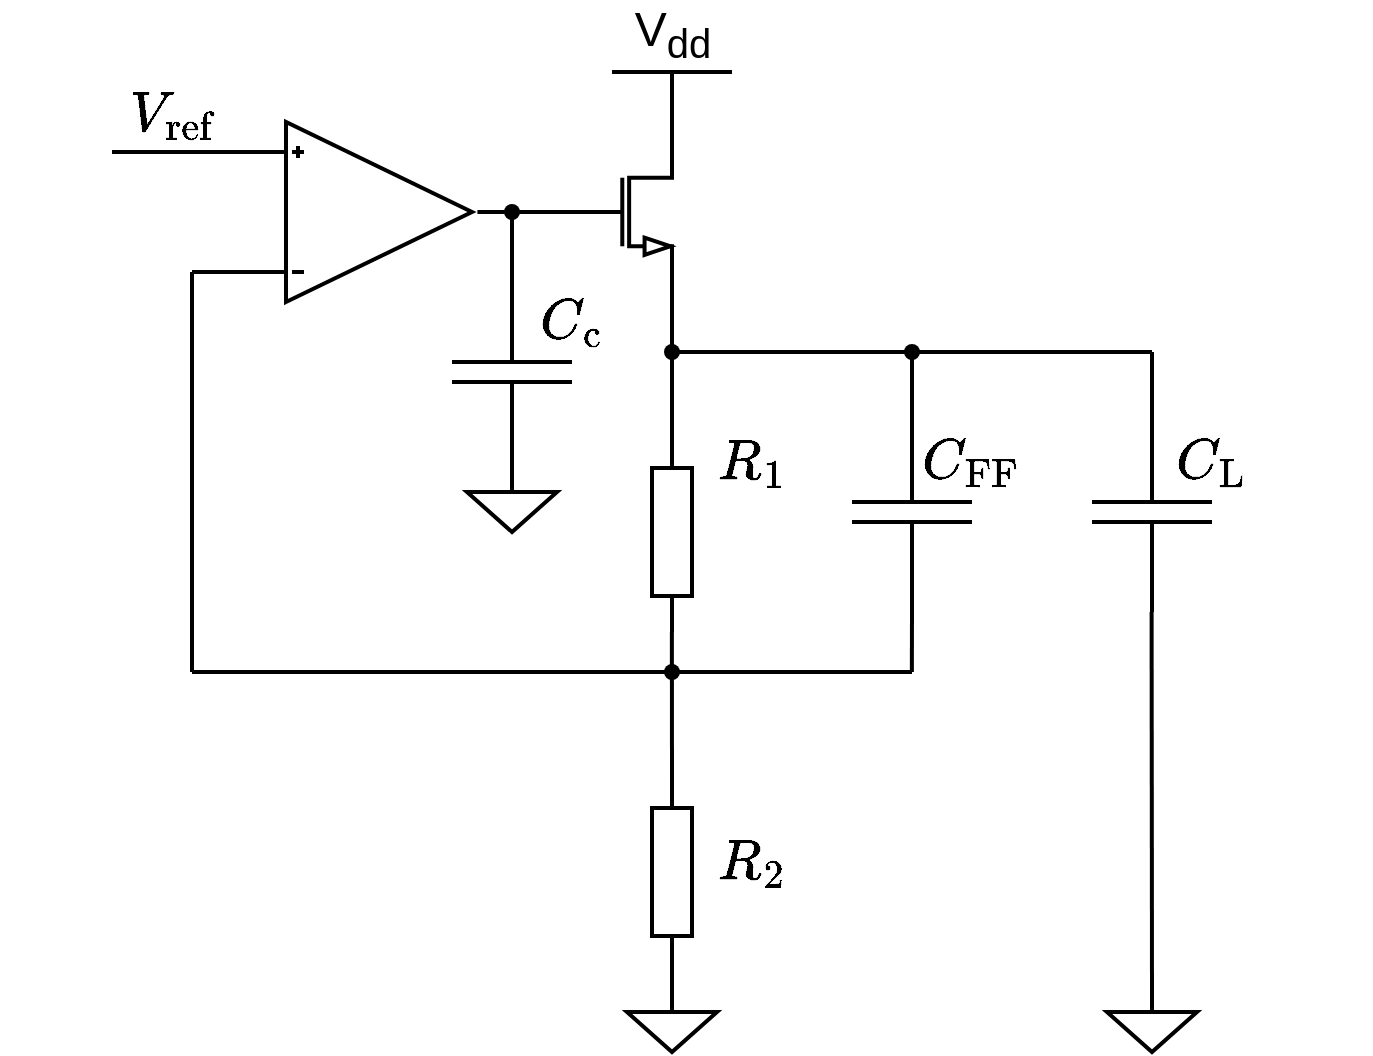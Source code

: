 <mxfile version="20.7.4" type="device"><diagram id="y_Fx8cpxeCRsUvOVOIz-" name="Page-1"><mxGraphModel dx="962" dy="586" grid="1" gridSize="10" guides="1" tooltips="1" connect="1" arrows="1" fold="1" page="1" pageScale="1" pageWidth="850" pageHeight="1100" math="1" shadow="0"><root><mxCell id="0"/><mxCell id="1" parent="0"/><mxCell id="YG67hOoaq_T2QzRRsY1z-1" value="" style="pointerEvents=1;verticalLabelPosition=bottom;shadow=0;dashed=0;align=center;html=1;verticalAlign=top;shape=mxgraph.electrical.resistors.resistor_1;direction=south;strokeWidth=2;" parent="1" vertex="1"><mxGeometry x="310" y="280" width="20" height="100" as="geometry"/></mxCell><mxCell id="YG67hOoaq_T2QzRRsY1z-19" style="edgeStyle=none;rounded=0;orthogonalLoop=1;jettySize=auto;html=1;exitX=1;exitY=0.5;exitDx=0;exitDy=0;exitPerimeter=0;entryX=0.5;entryY=0;entryDx=0;entryDy=0;entryPerimeter=0;endArrow=none;endFill=0;strokeWidth=2;" parent="1" source="YG67hOoaq_T2QzRRsY1z-2" target="YG67hOoaq_T2QzRRsY1z-18" edge="1"><mxGeometry relative="1" as="geometry"/></mxCell><mxCell id="YG67hOoaq_T2QzRRsY1z-2" value="" style="pointerEvents=1;verticalLabelPosition=bottom;shadow=0;dashed=0;align=center;html=1;verticalAlign=top;shape=mxgraph.electrical.resistors.resistor_1;direction=south;strokeWidth=2;" parent="1" vertex="1"><mxGeometry x="310" y="450" width="20" height="100" as="geometry"/></mxCell><mxCell id="YG67hOoaq_T2QzRRsY1z-6" style="edgeStyle=none;rounded=0;orthogonalLoop=1;jettySize=auto;html=1;exitX=0;exitY=0.5;exitDx=0;exitDy=0;exitPerimeter=0;endArrow=none;endFill=0;strokeWidth=2;" parent="1" source="YG67hOoaq_T2QzRRsY1z-4" edge="1"><mxGeometry relative="1" as="geometry"><mxPoint x="440" y="240" as="targetPoint"/></mxGeometry></mxCell><mxCell id="YG67hOoaq_T2QzRRsY1z-11" style="edgeStyle=none;rounded=0;orthogonalLoop=1;jettySize=auto;html=1;exitX=1;exitY=0.5;exitDx=0;exitDy=0;exitPerimeter=0;endArrow=none;endFill=0;strokeWidth=2;" parent="1" source="YG67hOoaq_T2QzRRsY1z-4" edge="1"><mxGeometry relative="1" as="geometry"><mxPoint x="439.923" y="400" as="targetPoint"/></mxGeometry></mxCell><mxCell id="YG67hOoaq_T2QzRRsY1z-4" value="" style="pointerEvents=1;verticalLabelPosition=bottom;shadow=0;dashed=0;align=center;html=1;verticalAlign=top;shape=mxgraph.electrical.capacitors.capacitor_1;direction=south;strokeWidth=2;" parent="1" vertex="1"><mxGeometry x="410" y="270" width="60" height="100" as="geometry"/></mxCell><mxCell id="YG67hOoaq_T2QzRRsY1z-7" style="edgeStyle=none;rounded=0;orthogonalLoop=1;jettySize=auto;html=1;exitDx=0;exitDy=0;exitPerimeter=0;endArrow=none;endFill=0;startArrow=none;strokeWidth=2;" parent="1" source="YG67hOoaq_T2QzRRsY1z-16" edge="1"><mxGeometry relative="1" as="geometry"><mxPoint x="320" y="200" as="targetPoint"/><mxPoint x="319.83" y="280.0" as="sourcePoint"/></mxGeometry></mxCell><mxCell id="YG67hOoaq_T2QzRRsY1z-8" style="edgeStyle=none;rounded=0;orthogonalLoop=1;jettySize=auto;html=1;endArrow=none;endFill=0;strokeWidth=2;" parent="1" edge="1"><mxGeometry relative="1" as="geometry"><mxPoint x="320" y="240" as="targetPoint"/><mxPoint x="560" y="240" as="sourcePoint"/></mxGeometry></mxCell><mxCell id="YG67hOoaq_T2QzRRsY1z-9" style="edgeStyle=none;rounded=0;orthogonalLoop=1;jettySize=auto;html=1;endArrow=none;endFill=0;strokeWidth=2;" parent="1" edge="1"><mxGeometry relative="1" as="geometry"><mxPoint x="319.93" y="380" as="targetPoint"/><mxPoint x="320" y="450" as="sourcePoint"/></mxGeometry></mxCell><mxCell id="YG67hOoaq_T2QzRRsY1z-10" style="edgeStyle=none;rounded=0;orthogonalLoop=1;jettySize=auto;html=1;endArrow=none;endFill=0;strokeWidth=2;" parent="1" edge="1"><mxGeometry relative="1" as="geometry"><mxPoint x="320" y="400" as="targetPoint"/><mxPoint x="440" y="400" as="sourcePoint"/></mxGeometry></mxCell><mxCell id="3VKPpBdFlW4hy_DWduhg-1" style="edgeStyle=orthogonalEdgeStyle;rounded=0;orthogonalLoop=1;jettySize=auto;html=1;exitX=0;exitY=0.5;exitDx=0;exitDy=0;exitPerimeter=0;entryX=1.028;entryY=0.494;entryDx=0;entryDy=0;entryPerimeter=0;endArrow=none;endFill=0;strokeWidth=2;" edge="1" parent="1" source="YG67hOoaq_T2QzRRsY1z-12" target="YG67hOoaq_T2QzRRsY1z-27"><mxGeometry relative="1" as="geometry"/></mxCell><mxCell id="YG67hOoaq_T2QzRRsY1z-12" value="" style="verticalLabelPosition=bottom;shadow=0;dashed=0;align=center;html=1;verticalAlign=top;shape=mxgraph.electrical.transistors.nmos;pointerEvents=1;strokeWidth=2;" parent="1" vertex="1"><mxGeometry x="260" y="120" width="60" height="100" as="geometry"/></mxCell><mxCell id="YG67hOoaq_T2QzRRsY1z-13" style="edgeStyle=none;rounded=0;orthogonalLoop=1;jettySize=auto;html=1;endArrow=none;endFill=0;startArrow=none;strokeWidth=2;" parent="1" source="YG67hOoaq_T2QzRRsY1z-14" edge="1"><mxGeometry relative="1" as="geometry"><mxPoint x="80" y="400" as="targetPoint"/><mxPoint x="320" y="400" as="sourcePoint"/></mxGeometry></mxCell><mxCell id="YG67hOoaq_T2QzRRsY1z-14" value="" style="shape=waypoint;sketch=0;fillStyle=solid;size=6;pointerEvents=1;points=[];fillColor=none;resizable=0;rotatable=0;perimeter=centerPerimeter;snapToPoint=1;strokeWidth=2;" parent="1" vertex="1"><mxGeometry x="300" y="380" width="40" height="40" as="geometry"/></mxCell><mxCell id="YG67hOoaq_T2QzRRsY1z-15" value="" style="edgeStyle=none;rounded=0;orthogonalLoop=1;jettySize=auto;html=1;endArrow=none;endFill=0;strokeWidth=2;" parent="1" target="YG67hOoaq_T2QzRRsY1z-14" edge="1"><mxGeometry relative="1" as="geometry"><mxPoint x="200" y="400" as="targetPoint"/><mxPoint x="320" y="400" as="sourcePoint"/></mxGeometry></mxCell><mxCell id="YG67hOoaq_T2QzRRsY1z-16" value="" style="shape=waypoint;sketch=0;fillStyle=solid;size=6;pointerEvents=1;points=[];fillColor=none;resizable=0;rotatable=0;perimeter=centerPerimeter;snapToPoint=1;strokeWidth=2;" parent="1" vertex="1"><mxGeometry x="300" y="220" width="40" height="40" as="geometry"/></mxCell><mxCell id="YG67hOoaq_T2QzRRsY1z-17" value="" style="edgeStyle=none;rounded=0;orthogonalLoop=1;jettySize=auto;html=1;exitX=0;exitY=0.5;exitDx=0;exitDy=0;exitPerimeter=0;endArrow=none;endFill=0;strokeWidth=2;" parent="1" source="YG67hOoaq_T2QzRRsY1z-1" target="YG67hOoaq_T2QzRRsY1z-16" edge="1"><mxGeometry relative="1" as="geometry"><mxPoint x="320" y="150" as="targetPoint"/><mxPoint x="320" y="280" as="sourcePoint"/></mxGeometry></mxCell><mxCell id="YG67hOoaq_T2QzRRsY1z-18" value="" style="pointerEvents=1;verticalLabelPosition=bottom;shadow=0;dashed=0;align=center;html=1;verticalAlign=top;shape=mxgraph.electrical.signal_sources.signal_ground;strokeWidth=2;" parent="1" vertex="1"><mxGeometry x="297.5" y="560" width="45" height="30" as="geometry"/></mxCell><mxCell id="YG67hOoaq_T2QzRRsY1z-20" value="V&lt;sub&gt;dd&lt;/sub&gt;" style="verticalLabelPosition=top;verticalAlign=bottom;shape=stencil(pZJBDoIwEEVP060hLbI3qEvvUGGURmhJqaC3d+hgQsG60KSb+b/58zodJvKuki0wnsiuhcIxsWec99Iqea5R5uhUJKYJlZ2z5gaDKt1kKF2BVY7cgbTMXxYHluxQHI/IC6M1tlBGd4Ez8zFbKo1RiZYNUNSJglvs0YADS+oE85iqzZbqZ+AyflwwoBLDEPnFWLhac9flR75Wji9eGW+7MT3MiAKeNAIUJtRKzxKyXyJCCPE/xSLia4Ifb2RKuGh+b2K/spq9V2k5vfAC);shadow=0;dashed=0;align=center;strokeWidth=2;fontSize=24;html=1;flipV=1;" parent="1" vertex="1"><mxGeometry x="290" y="100" width="60" height="40" as="geometry"/></mxCell><mxCell id="YG67hOoaq_T2QzRRsY1z-26" style="edgeStyle=none;rounded=0;orthogonalLoop=1;jettySize=auto;html=1;exitX=0;exitY=0.5;exitDx=0;exitDy=0;exitPerimeter=0;endArrow=none;endFill=0;strokeWidth=2;" parent="1" source="YG67hOoaq_T2QzRRsY1z-21" edge="1"><mxGeometry relative="1" as="geometry"><mxPoint x="560" y="240" as="targetPoint"/></mxGeometry></mxCell><mxCell id="YG67hOoaq_T2QzRRsY1z-21" value="" style="pointerEvents=1;verticalLabelPosition=bottom;shadow=0;dashed=0;align=center;html=1;verticalAlign=top;shape=mxgraph.electrical.capacitors.capacitor_1;direction=south;strokeWidth=2;" parent="1" vertex="1"><mxGeometry x="530" y="270" width="60" height="100" as="geometry"/></mxCell><mxCell id="YG67hOoaq_T2QzRRsY1z-23" value="" style="shape=waypoint;sketch=0;fillStyle=solid;size=6;pointerEvents=1;points=[];fillColor=none;resizable=0;rotatable=0;perimeter=centerPerimeter;snapToPoint=1;strokeWidth=2;" parent="1" vertex="1"><mxGeometry x="420" y="220" width="40" height="40" as="geometry"/></mxCell><mxCell id="YG67hOoaq_T2QzRRsY1z-24" style="edgeStyle=none;rounded=0;orthogonalLoop=1;jettySize=auto;html=1;endArrow=none;endFill=0;strokeWidth=2;" parent="1" edge="1"><mxGeometry relative="1" as="geometry"><mxPoint x="559.8" y="370" as="targetPoint"/><mxPoint x="560" y="560" as="sourcePoint"/></mxGeometry></mxCell><mxCell id="YG67hOoaq_T2QzRRsY1z-25" value="" style="pointerEvents=1;verticalLabelPosition=bottom;shadow=0;dashed=0;align=center;html=1;verticalAlign=top;shape=mxgraph.electrical.signal_sources.signal_ground;strokeWidth=2;" parent="1" vertex="1"><mxGeometry x="537.5" y="560" width="45" height="30" as="geometry"/></mxCell><mxCell id="YG67hOoaq_T2QzRRsY1z-27" value="" style="verticalLabelPosition=bottom;shadow=0;dashed=0;align=center;html=1;verticalAlign=top;shape=stencil(pVbRboMwDPyaPK4iSUvpY8e2131DStMRNSQopO329zMEtoZCREFCSD7D3WHHFoimVc5KjkjEqpJnFtE3RMiVGcEOEmACmdyBu8iFihXcIZ8lN8wKrZgEfF+UcMfuocoafeY3cbTt20Ll3AjrsreWMalD+o6iPYD1RdNMKwU+gLTyMnd54GZCWc+KUC+OGiyJgltuHN56/vainzZa4XjjEEQ+nlND5HWGXkLn6emLnaCGe2rztACG3kk85fNWMSb9kuIlqmSmarIbVqUpIGNHiqYHlp2/jL6o46DXktWn9yHRpQt95f+2Nr6lUBU6AinUHYGbhj+GdbB9wxS+h90kE5nUFQ80DPCHOjToSPFoetKGB6p6ElK69RBQfar0/pjhxYWbxhDysF3sYRqD7yHuFWJS/4MUMQ1vkWGSZHE/8HpxQ5LFDemZmNMR7O/kLZnhokeRhPfr0Lh2udGpa157GNsGdb8HDfAL);flipV=1;points=[[0,0.17,0,0,0],[0,0.83,0,0,0],[1,0.5,0,0,0]];movable=1;resizable=1;rotatable=1;deletable=1;editable=1;connectable=1;strokeWidth=2;" parent="1" vertex="1"><mxGeometry x="122" y="125" width="98" height="90" as="geometry"/></mxCell><mxCell id="YG67hOoaq_T2QzRRsY1z-28" style="edgeStyle=none;rounded=0;orthogonalLoop=1;jettySize=auto;html=1;exitX=0;exitY=0.5;exitDx=0;exitDy=0;exitPerimeter=0;endArrow=none;endFill=0;strokeWidth=2;" parent="1" edge="1"><mxGeometry x="-1" y="228" relative="1" as="geometry"><mxPoint x="80" y="200" as="targetPoint"/><mxPoint x="80" y="400" as="sourcePoint"/><mxPoint x="8" y="60" as="offset"/></mxGeometry></mxCell><mxCell id="YG67hOoaq_T2QzRRsY1z-29" style="edgeStyle=none;rounded=0;orthogonalLoop=1;jettySize=auto;html=1;endArrow=none;endFill=0;strokeWidth=2;" parent="1" edge="1"><mxGeometry relative="1" as="geometry"><mxPoint x="80" y="200" as="targetPoint"/><mxPoint x="122" y="200" as="sourcePoint"/></mxGeometry></mxCell><mxCell id="YG67hOoaq_T2QzRRsY1z-30" style="edgeStyle=none;rounded=0;orthogonalLoop=1;jettySize=auto;html=1;endArrow=none;endFill=0;strokeWidth=2;" parent="1" edge="1"><mxGeometry relative="1" as="geometry"><mxPoint x="40" y="140" as="targetPoint"/><mxPoint x="122" y="140" as="sourcePoint"/></mxGeometry></mxCell><mxCell id="YG67hOoaq_T2QzRRsY1z-32" value="&lt;font style=&quot;font-size: 24px;&quot;&gt;$$V_\text{ref}$$&lt;/font&gt;" style="text;html=1;strokeColor=none;fillColor=none;align=center;verticalAlign=middle;whiteSpace=wrap;rounded=0;strokeWidth=2;" parent="1" vertex="1"><mxGeometry x="40" y="106" width="60" height="30" as="geometry"/></mxCell><mxCell id="YG67hOoaq_T2QzRRsY1z-33" value="&lt;font style=&quot;font-size: 24px;&quot;&gt;$$R_\text{1}$$&lt;/font&gt;" style="text;html=1;strokeColor=none;fillColor=none;align=center;verticalAlign=middle;whiteSpace=wrap;rounded=0;strokeWidth=2;" parent="1" vertex="1"><mxGeometry x="330" y="280" width="60" height="30" as="geometry"/></mxCell><mxCell id="YG67hOoaq_T2QzRRsY1z-34" value="&lt;font style=&quot;font-size: 24px;&quot;&gt;$$R_\text{2}$$&lt;/font&gt;" style="text;html=1;strokeColor=none;fillColor=none;align=center;verticalAlign=middle;whiteSpace=wrap;rounded=0;strokeWidth=2;" parent="1" vertex="1"><mxGeometry x="330" y="480" width="60" height="30" as="geometry"/></mxCell><mxCell id="YG67hOoaq_T2QzRRsY1z-35" value="&lt;font style=&quot;font-size: 24px;&quot;&gt;$$C_\text{FF}$$&lt;/font&gt;" style="text;html=1;strokeColor=none;fillColor=none;align=center;verticalAlign=middle;whiteSpace=wrap;rounded=0;strokeWidth=2;" parent="1" vertex="1"><mxGeometry x="440" y="280" width="60" height="30" as="geometry"/></mxCell><mxCell id="YG67hOoaq_T2QzRRsY1z-36" value="&lt;font style=&quot;font-size: 24px;&quot;&gt;$$C_\text{L}$$&lt;/font&gt;" style="text;html=1;strokeColor=none;fillColor=none;align=center;verticalAlign=middle;whiteSpace=wrap;rounded=0;strokeWidth=2;" parent="1" vertex="1"><mxGeometry x="560" y="280" width="60" height="30" as="geometry"/></mxCell><mxCell id="3VKPpBdFlW4hy_DWduhg-2" style="edgeStyle=none;rounded=0;orthogonalLoop=1;jettySize=auto;html=1;exitX=0;exitY=0.5;exitDx=0;exitDy=0;exitPerimeter=0;endArrow=none;endFill=0;strokeWidth=2;" edge="1" parent="1" source="3VKPpBdFlW4hy_DWduhg-4"><mxGeometry relative="1" as="geometry"><mxPoint x="240" y="170" as="targetPoint"/></mxGeometry></mxCell><mxCell id="3VKPpBdFlW4hy_DWduhg-4" value="" style="pointerEvents=1;verticalLabelPosition=bottom;shadow=0;dashed=0;align=center;html=1;verticalAlign=top;shape=mxgraph.electrical.capacitors.capacitor_1;direction=south;strokeWidth=2;" vertex="1" parent="1"><mxGeometry x="210" y="200" width="60" height="100" as="geometry"/></mxCell><mxCell id="3VKPpBdFlW4hy_DWduhg-5" value="" style="shape=waypoint;sketch=0;fillStyle=solid;size=6;pointerEvents=1;points=[];fillColor=none;resizable=0;rotatable=0;perimeter=centerPerimeter;snapToPoint=1;strokeWidth=2;" vertex="1" parent="1"><mxGeometry x="220" y="150" width="40" height="40" as="geometry"/></mxCell><mxCell id="3VKPpBdFlW4hy_DWduhg-6" value="&lt;font style=&quot;font-size: 24px;&quot;&gt;$$C_\text{c}$$&lt;/font&gt;" style="text;html=1;strokeColor=none;fillColor=none;align=center;verticalAlign=middle;whiteSpace=wrap;rounded=0;strokeWidth=2;" vertex="1" parent="1"><mxGeometry x="240" y="210" width="60" height="30" as="geometry"/></mxCell><mxCell id="3VKPpBdFlW4hy_DWduhg-7" value="" style="pointerEvents=1;verticalLabelPosition=bottom;shadow=0;dashed=0;align=center;html=1;verticalAlign=top;shape=mxgraph.electrical.signal_sources.signal_ground;strokeWidth=2;" vertex="1" parent="1"><mxGeometry x="217.5" y="300" width="45" height="30" as="geometry"/></mxCell></root></mxGraphModel></diagram></mxfile>